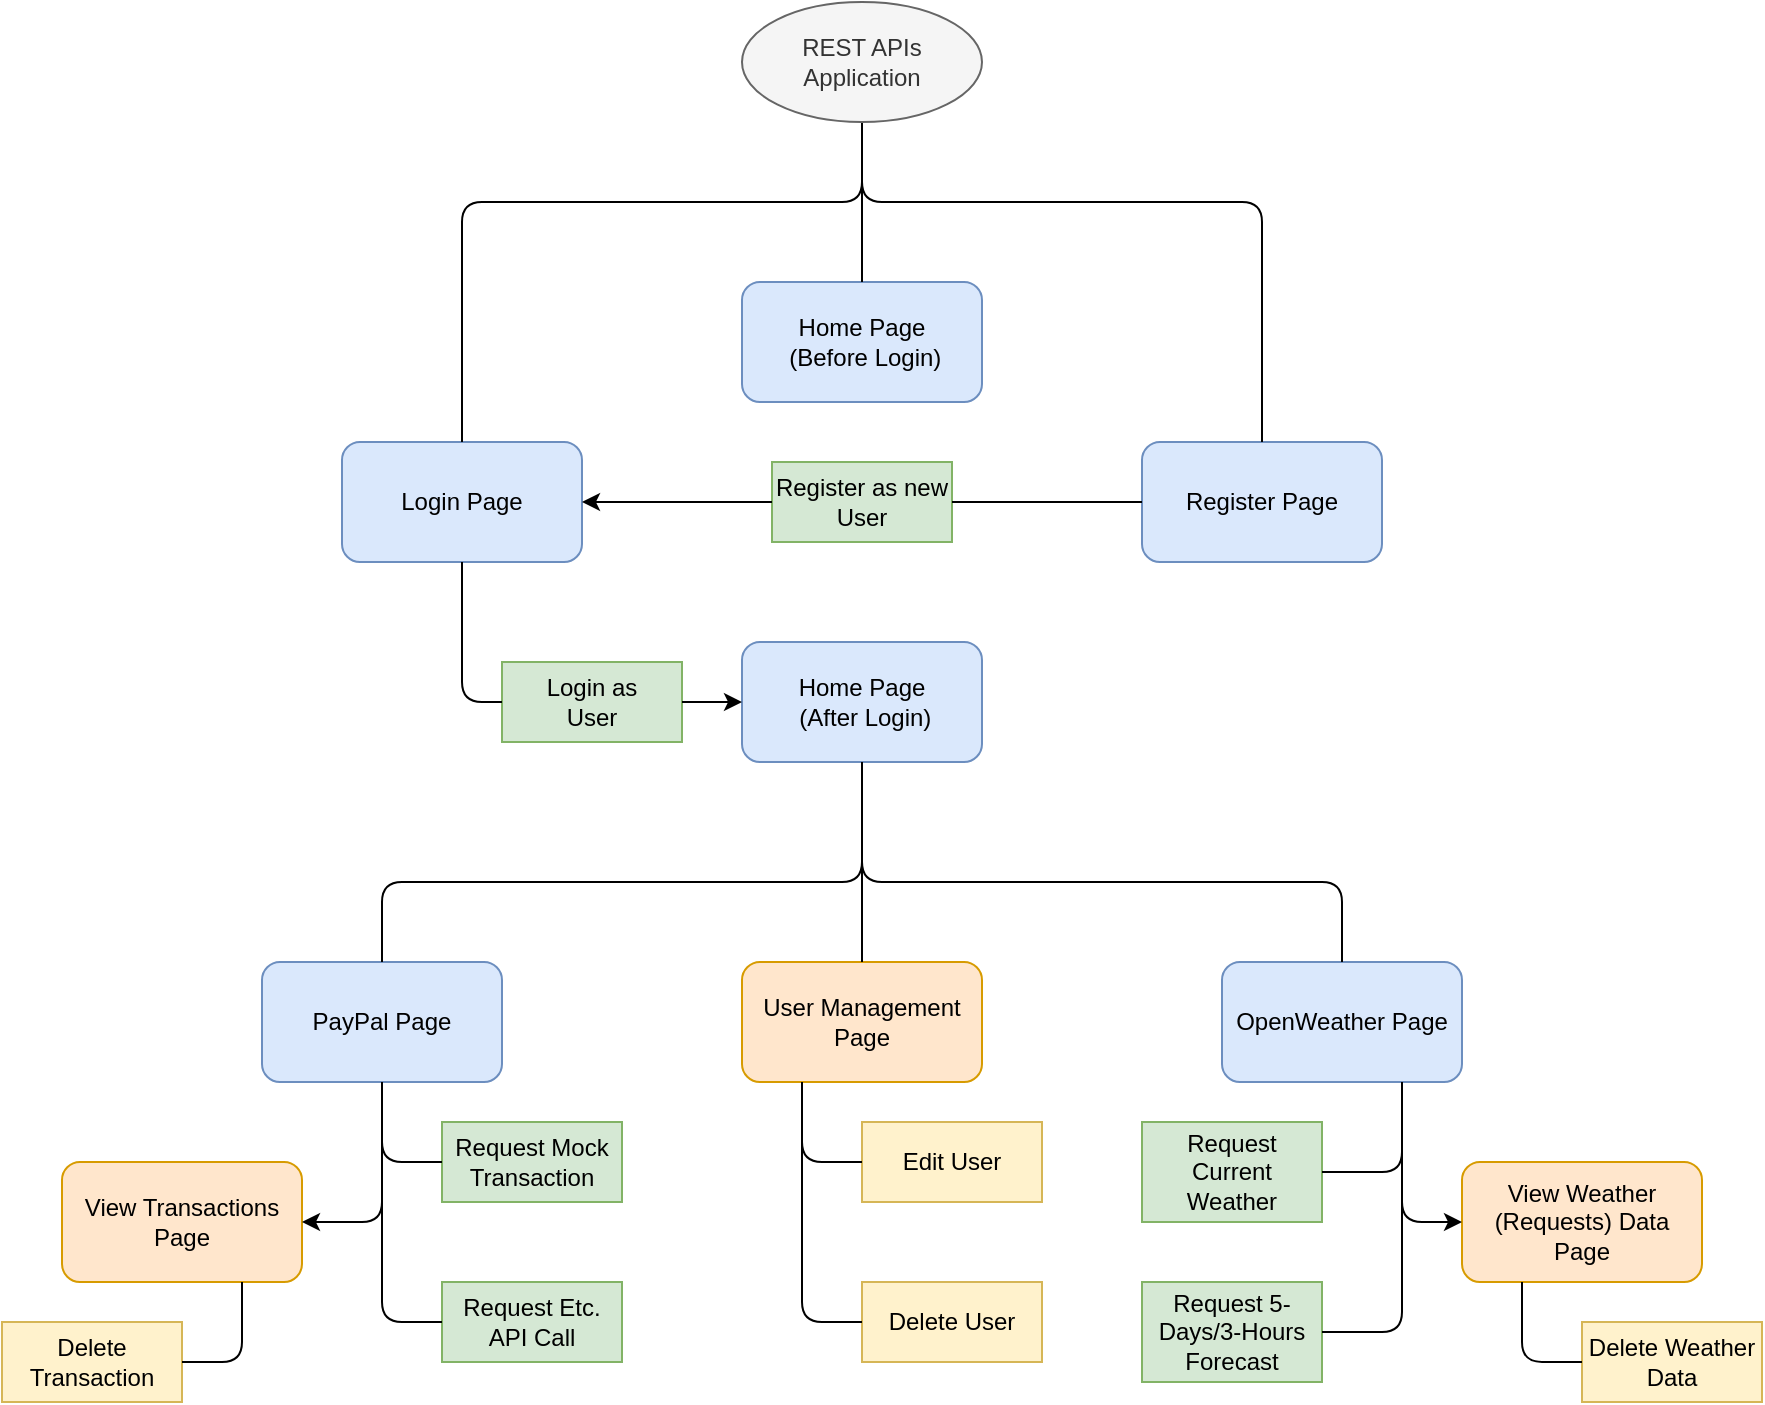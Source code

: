 <mxfile version="12.7.9" type="device"><diagram id="soW70axFxKbsWkez_s-x" name="Page-1"><mxGraphModel dx="1622" dy="785" grid="1" gridSize="10" guides="1" tooltips="1" connect="1" arrows="1" fold="1" page="1" pageScale="1" pageWidth="850" pageHeight="1100" math="0" shadow="0"><root><mxCell id="0"/><mxCell id="1" parent="0"/><mxCell id="73lgIM4pKW5ClY71zcS9-2" value="&lt;div&gt;Home Page&lt;/div&gt;&amp;nbsp;(Before Login)" style="rounded=1;whiteSpace=wrap;html=1;fillColor=#dae8fc;strokeColor=#6c8ebf;" vertex="1" parent="1"><mxGeometry x="360" y="140" width="120" height="60" as="geometry"/></mxCell><mxCell id="73lgIM4pKW5ClY71zcS9-3" value="Login Page" style="rounded=1;whiteSpace=wrap;html=1;fillColor=#dae8fc;strokeColor=#6c8ebf;" vertex="1" parent="1"><mxGeometry x="160" y="220" width="120" height="60" as="geometry"/></mxCell><mxCell id="73lgIM4pKW5ClY71zcS9-4" value="Register Page" style="rounded=1;whiteSpace=wrap;html=1;fillColor=#dae8fc;strokeColor=#6c8ebf;" vertex="1" parent="1"><mxGeometry x="560" y="220" width="120" height="60" as="geometry"/></mxCell><mxCell id="73lgIM4pKW5ClY71zcS9-5" value="OpenWeather Page" style="rounded=1;whiteSpace=wrap;html=1;fillColor=#dae8fc;strokeColor=#6c8ebf;" vertex="1" parent="1"><mxGeometry x="600" y="480" width="120" height="60" as="geometry"/></mxCell><mxCell id="73lgIM4pKW5ClY71zcS9-6" value="PayPal Page" style="rounded=1;whiteSpace=wrap;html=1;fillColor=#dae8fc;strokeColor=#6c8ebf;" vertex="1" parent="1"><mxGeometry x="120" y="480" width="120" height="60" as="geometry"/></mxCell><mxCell id="73lgIM4pKW5ClY71zcS9-7" value="User Management Page" style="rounded=1;whiteSpace=wrap;html=1;fillColor=#ffe6cc;strokeColor=#d79b00;" vertex="1" parent="1"><mxGeometry x="360" y="480" width="120" height="60" as="geometry"/></mxCell><mxCell id="73lgIM4pKW5ClY71zcS9-8" value="" style="endArrow=none;html=1;exitX=0.5;exitY=1;exitDx=0;exitDy=0;entryX=0.5;entryY=0;entryDx=0;entryDy=0;" edge="1" parent="1" target="73lgIM4pKW5ClY71zcS9-3"><mxGeometry width="50" height="50" relative="1" as="geometry"><mxPoint x="420" y="60" as="sourcePoint"/><mxPoint x="530" y="70" as="targetPoint"/><Array as="points"><mxPoint x="420" y="100"/><mxPoint x="220" y="100"/></Array></mxGeometry></mxCell><mxCell id="73lgIM4pKW5ClY71zcS9-9" value="" style="endArrow=none;html=1;exitX=0.5;exitY=1;exitDx=0;exitDy=0;entryX=0.5;entryY=0;entryDx=0;entryDy=0;" edge="1" parent="1" target="73lgIM4pKW5ClY71zcS9-4"><mxGeometry width="50" height="50" relative="1" as="geometry"><mxPoint x="420" y="60" as="sourcePoint"/><mxPoint x="590" y="30" as="targetPoint"/><Array as="points"><mxPoint x="420" y="100"/><mxPoint x="620" y="100"/></Array></mxGeometry></mxCell><mxCell id="73lgIM4pKW5ClY71zcS9-12" value="" style="endArrow=none;html=1;exitX=0.5;exitY=1;exitDx=0;exitDy=0;entryX=0.5;entryY=0;entryDx=0;entryDy=0;" edge="1" parent="1" target="73lgIM4pKW5ClY71zcS9-2"><mxGeometry width="50" height="50" relative="1" as="geometry"><mxPoint x="420" y="60" as="sourcePoint"/><mxPoint x="540" y="330" as="targetPoint"/><Array as="points"><mxPoint x="420" y="120"/></Array></mxGeometry></mxCell><mxCell id="73lgIM4pKW5ClY71zcS9-13" value="&lt;div&gt;Home Page&lt;/div&gt;&amp;nbsp;(After Login)" style="rounded=1;whiteSpace=wrap;html=1;fillColor=#dae8fc;strokeColor=#6c8ebf;" vertex="1" parent="1"><mxGeometry x="360" y="320" width="120" height="60" as="geometry"/></mxCell><mxCell id="73lgIM4pKW5ClY71zcS9-16" value="REST APIs Application" style="ellipse;whiteSpace=wrap;html=1;fillColor=#f5f5f5;strokeColor=#666666;fontColor=#333333;" vertex="1" parent="1"><mxGeometry x="360" width="120" height="60" as="geometry"/></mxCell><mxCell id="73lgIM4pKW5ClY71zcS9-17" value="&lt;div&gt;Login as&lt;/div&gt;&lt;div&gt;User&lt;/div&gt;" style="rounded=0;whiteSpace=wrap;html=1;fillColor=#d5e8d4;strokeColor=#82b366;" vertex="1" parent="1"><mxGeometry x="240" y="330" width="90" height="40" as="geometry"/></mxCell><mxCell id="73lgIM4pKW5ClY71zcS9-18" value="" style="endArrow=none;html=1;exitX=0.5;exitY=1;exitDx=0;exitDy=0;entryX=0;entryY=0.5;entryDx=0;entryDy=0;" edge="1" parent="1" source="73lgIM4pKW5ClY71zcS9-3" target="73lgIM4pKW5ClY71zcS9-17"><mxGeometry width="50" height="50" relative="1" as="geometry"><mxPoint x="250" y="370" as="sourcePoint"/><mxPoint x="210" y="390" as="targetPoint"/><Array as="points"><mxPoint x="220" y="350"/></Array></mxGeometry></mxCell><mxCell id="73lgIM4pKW5ClY71zcS9-21" value="" style="endArrow=classic;html=1;exitX=1;exitY=0.5;exitDx=0;exitDy=0;entryX=0;entryY=0.5;entryDx=0;entryDy=0;" edge="1" parent="1" source="73lgIM4pKW5ClY71zcS9-17" target="73lgIM4pKW5ClY71zcS9-13"><mxGeometry width="50" height="50" relative="1" as="geometry"><mxPoint x="680" y="470" as="sourcePoint"/><mxPoint x="730" y="420" as="targetPoint"/></mxGeometry></mxCell><mxCell id="73lgIM4pKW5ClY71zcS9-22" value="Register as new User" style="rounded=0;whiteSpace=wrap;html=1;fillColor=#d5e8d4;strokeColor=#82b366;" vertex="1" parent="1"><mxGeometry x="375" y="230" width="90" height="40" as="geometry"/></mxCell><mxCell id="73lgIM4pKW5ClY71zcS9-23" value="" style="endArrow=classic;html=1;exitX=0;exitY=0.5;exitDx=0;exitDy=0;entryX=1;entryY=0.5;entryDx=0;entryDy=0;" edge="1" parent="1" source="73lgIM4pKW5ClY71zcS9-22" target="73lgIM4pKW5ClY71zcS9-3"><mxGeometry width="50" height="50" relative="1" as="geometry"><mxPoint x="320" y="300" as="sourcePoint"/><mxPoint x="370" y="250" as="targetPoint"/></mxGeometry></mxCell><mxCell id="73lgIM4pKW5ClY71zcS9-24" value="" style="endArrow=none;html=1;entryX=0;entryY=0.5;entryDx=0;entryDy=0;exitX=1;exitY=0.5;exitDx=0;exitDy=0;" edge="1" parent="1" source="73lgIM4pKW5ClY71zcS9-22" target="73lgIM4pKW5ClY71zcS9-4"><mxGeometry width="50" height="50" relative="1" as="geometry"><mxPoint x="590" y="370" as="sourcePoint"/><mxPoint x="640" y="320" as="targetPoint"/></mxGeometry></mxCell><mxCell id="73lgIM4pKW5ClY71zcS9-25" value="" style="endArrow=none;html=1;exitX=0.5;exitY=1;exitDx=0;exitDy=0;entryX=0.5;entryY=0;entryDx=0;entryDy=0;" edge="1" parent="1" source="73lgIM4pKW5ClY71zcS9-13" target="73lgIM4pKW5ClY71zcS9-7"><mxGeometry width="50" height="50" relative="1" as="geometry"><mxPoint x="610" y="450" as="sourcePoint"/><mxPoint x="660" y="400" as="targetPoint"/></mxGeometry></mxCell><mxCell id="73lgIM4pKW5ClY71zcS9-27" value="" style="endArrow=none;html=1;exitX=0.5;exitY=1;exitDx=0;exitDy=0;entryX=0.5;entryY=0;entryDx=0;entryDy=0;" edge="1" parent="1" source="73lgIM4pKW5ClY71zcS9-13" target="73lgIM4pKW5ClY71zcS9-5"><mxGeometry width="50" height="50" relative="1" as="geometry"><mxPoint x="520" y="450" as="sourcePoint"/><mxPoint x="570" y="400" as="targetPoint"/><Array as="points"><mxPoint x="420" y="440"/><mxPoint x="660" y="440"/></Array></mxGeometry></mxCell><mxCell id="73lgIM4pKW5ClY71zcS9-28" value="" style="endArrow=none;html=1;exitX=0.5;exitY=0;exitDx=0;exitDy=0;entryX=0.5;entryY=1;entryDx=0;entryDy=0;" edge="1" parent="1" source="73lgIM4pKW5ClY71zcS9-6" target="73lgIM4pKW5ClY71zcS9-13"><mxGeometry width="50" height="50" relative="1" as="geometry"><mxPoint x="570" y="400" as="sourcePoint"/><mxPoint x="620" y="350" as="targetPoint"/><Array as="points"><mxPoint x="180" y="440"/><mxPoint x="420" y="440"/></Array></mxGeometry></mxCell><mxCell id="73lgIM4pKW5ClY71zcS9-29" value="Edit User" style="rounded=0;whiteSpace=wrap;html=1;fillColor=#fff2cc;strokeColor=#d6b656;" vertex="1" parent="1"><mxGeometry x="420" y="560" width="90" height="40" as="geometry"/></mxCell><mxCell id="73lgIM4pKW5ClY71zcS9-30" value="Delete User" style="rounded=0;whiteSpace=wrap;html=1;fillColor=#fff2cc;strokeColor=#d6b656;" vertex="1" parent="1"><mxGeometry x="420" y="640" width="90" height="40" as="geometry"/></mxCell><mxCell id="73lgIM4pKW5ClY71zcS9-33" value="" style="endArrow=none;html=1;exitX=0.25;exitY=1;exitDx=0;exitDy=0;entryX=0;entryY=0.5;entryDx=0;entryDy=0;" edge="1" parent="1" source="73lgIM4pKW5ClY71zcS9-7" target="73lgIM4pKW5ClY71zcS9-29"><mxGeometry width="50" height="50" relative="1" as="geometry"><mxPoint x="310" y="620" as="sourcePoint"/><mxPoint x="360" y="570" as="targetPoint"/><Array as="points"><mxPoint x="390" y="580"/></Array></mxGeometry></mxCell><mxCell id="73lgIM4pKW5ClY71zcS9-34" value="" style="endArrow=none;html=1;exitX=0.25;exitY=1;exitDx=0;exitDy=0;entryX=0;entryY=0.5;entryDx=0;entryDy=0;" edge="1" parent="1" source="73lgIM4pKW5ClY71zcS9-7" target="73lgIM4pKW5ClY71zcS9-30"><mxGeometry width="50" height="50" relative="1" as="geometry"><mxPoint x="340" y="700" as="sourcePoint"/><mxPoint x="390" y="650" as="targetPoint"/><Array as="points"><mxPoint x="390" y="660"/></Array></mxGeometry></mxCell><mxCell id="73lgIM4pKW5ClY71zcS9-35" value="Request Mock Transaction" style="rounded=0;whiteSpace=wrap;html=1;fillColor=#d5e8d4;strokeColor=#82b366;" vertex="1" parent="1"><mxGeometry x="210" y="560" width="90" height="40" as="geometry"/></mxCell><mxCell id="73lgIM4pKW5ClY71zcS9-36" value="Request Etc. API Call" style="rounded=0;whiteSpace=wrap;html=1;fillColor=#d5e8d4;strokeColor=#82b366;" vertex="1" parent="1"><mxGeometry x="210" y="640" width="90" height="40" as="geometry"/></mxCell><mxCell id="73lgIM4pKW5ClY71zcS9-37" value="" style="endArrow=none;html=1;exitX=0.5;exitY=1;exitDx=0;exitDy=0;entryX=0;entryY=0.5;entryDx=0;entryDy=0;" edge="1" parent="1" source="73lgIM4pKW5ClY71zcS9-6" target="73lgIM4pKW5ClY71zcS9-35"><mxGeometry width="50" height="50" relative="1" as="geometry"><mxPoint x="60" y="600" as="sourcePoint"/><mxPoint x="110" y="550" as="targetPoint"/><Array as="points"><mxPoint x="180" y="580"/></Array></mxGeometry></mxCell><mxCell id="73lgIM4pKW5ClY71zcS9-38" value="" style="endArrow=none;html=1;exitX=0.5;exitY=1;exitDx=0;exitDy=0;entryX=0;entryY=0.5;entryDx=0;entryDy=0;" edge="1" parent="1" source="73lgIM4pKW5ClY71zcS9-6" target="73lgIM4pKW5ClY71zcS9-36"><mxGeometry width="50" height="50" relative="1" as="geometry"><mxPoint x="100" y="670" as="sourcePoint"/><mxPoint x="150" y="620" as="targetPoint"/><Array as="points"><mxPoint x="180" y="660"/></Array></mxGeometry></mxCell><mxCell id="73lgIM4pKW5ClY71zcS9-40" value="View Transactions Page" style="rounded=1;whiteSpace=wrap;html=1;fillColor=#ffe6cc;strokeColor=#d79b00;" vertex="1" parent="1"><mxGeometry x="20" y="580" width="120" height="60" as="geometry"/></mxCell><mxCell id="73lgIM4pKW5ClY71zcS9-42" value="" style="endArrow=classic;html=1;exitX=0.5;exitY=1;exitDx=0;exitDy=0;entryX=1;entryY=0.5;entryDx=0;entryDy=0;" edge="1" parent="1" source="73lgIM4pKW5ClY71zcS9-6" target="73lgIM4pKW5ClY71zcS9-40"><mxGeometry width="50" height="50" relative="1" as="geometry"><mxPoint x="100" y="740" as="sourcePoint"/><mxPoint x="150" y="690" as="targetPoint"/><Array as="points"><mxPoint x="180" y="610"/></Array></mxGeometry></mxCell><mxCell id="73lgIM4pKW5ClY71zcS9-43" value="Delete Transaction" style="rounded=0;whiteSpace=wrap;html=1;fillColor=#fff2cc;strokeColor=#d6b656;" vertex="1" parent="1"><mxGeometry x="-10" y="660" width="90" height="40" as="geometry"/></mxCell><mxCell id="73lgIM4pKW5ClY71zcS9-44" value="" style="endArrow=none;html=1;exitX=0.75;exitY=1;exitDx=0;exitDy=0;entryX=1;entryY=0.5;entryDx=0;entryDy=0;" edge="1" parent="1" source="73lgIM4pKW5ClY71zcS9-40" target="73lgIM4pKW5ClY71zcS9-43"><mxGeometry width="50" height="50" relative="1" as="geometry"><mxPoint x="110" y="800" as="sourcePoint"/><mxPoint x="160" y="750" as="targetPoint"/><Array as="points"><mxPoint x="110" y="680"/></Array></mxGeometry></mxCell><mxCell id="73lgIM4pKW5ClY71zcS9-45" value="Request Current Weather" style="rounded=0;whiteSpace=wrap;html=1;fillColor=#d5e8d4;strokeColor=#82b366;" vertex="1" parent="1"><mxGeometry x="560" y="560" width="90" height="50" as="geometry"/></mxCell><mxCell id="73lgIM4pKW5ClY71zcS9-46" value="&lt;div&gt;Request 5-Days/3-Hours&lt;/div&gt;&lt;div&gt;Forecast&lt;br&gt;&lt;/div&gt;" style="rounded=0;whiteSpace=wrap;html=1;fillColor=#d5e8d4;strokeColor=#82b366;" vertex="1" parent="1"><mxGeometry x="560" y="640" width="90" height="50" as="geometry"/></mxCell><mxCell id="73lgIM4pKW5ClY71zcS9-47" value="" style="endArrow=none;html=1;exitX=0.75;exitY=1;exitDx=0;exitDy=0;entryX=1;entryY=0.5;entryDx=0;entryDy=0;" edge="1" parent="1" source="73lgIM4pKW5ClY71zcS9-5" target="73lgIM4pKW5ClY71zcS9-45"><mxGeometry width="50" height="50" relative="1" as="geometry"><mxPoint x="720" y="660" as="sourcePoint"/><mxPoint x="770" y="610" as="targetPoint"/><Array as="points"><mxPoint x="690" y="585"/></Array></mxGeometry></mxCell><mxCell id="73lgIM4pKW5ClY71zcS9-48" value="" style="endArrow=none;html=1;exitX=0.75;exitY=1;exitDx=0;exitDy=0;entryX=1;entryY=0.5;entryDx=0;entryDy=0;" edge="1" parent="1" source="73lgIM4pKW5ClY71zcS9-5" target="73lgIM4pKW5ClY71zcS9-46"><mxGeometry width="50" height="50" relative="1" as="geometry"><mxPoint x="770" y="650" as="sourcePoint"/><mxPoint x="820" y="600" as="targetPoint"/><Array as="points"><mxPoint x="690" y="665"/></Array></mxGeometry></mxCell><mxCell id="73lgIM4pKW5ClY71zcS9-49" value="View Weather (Requests) Data Page" style="rounded=1;whiteSpace=wrap;html=1;fillColor=#ffe6cc;strokeColor=#d79b00;" vertex="1" parent="1"><mxGeometry x="720" y="580" width="120" height="60" as="geometry"/></mxCell><mxCell id="73lgIM4pKW5ClY71zcS9-50" value="" style="endArrow=classic;html=1;exitX=0.75;exitY=1;exitDx=0;exitDy=0;entryX=0;entryY=0.5;entryDx=0;entryDy=0;" edge="1" parent="1" source="73lgIM4pKW5ClY71zcS9-5" target="73lgIM4pKW5ClY71zcS9-49"><mxGeometry width="50" height="50" relative="1" as="geometry"><mxPoint x="710" y="770" as="sourcePoint"/><mxPoint x="720" y="680" as="targetPoint"/><Array as="points"><mxPoint x="690" y="610"/></Array></mxGeometry></mxCell><mxCell id="73lgIM4pKW5ClY71zcS9-51" value="Delete Weather Data" style="rounded=0;whiteSpace=wrap;html=1;fillColor=#fff2cc;strokeColor=#d6b656;" vertex="1" parent="1"><mxGeometry x="780" y="660" width="90" height="40" as="geometry"/></mxCell><mxCell id="73lgIM4pKW5ClY71zcS9-53" value="" style="endArrow=none;html=1;exitX=0.25;exitY=1;exitDx=0;exitDy=0;entryX=0;entryY=0.5;entryDx=0;entryDy=0;" edge="1" parent="1" source="73lgIM4pKW5ClY71zcS9-49" target="73lgIM4pKW5ClY71zcS9-51"><mxGeometry width="50" height="50" relative="1" as="geometry"><mxPoint x="730" y="720" as="sourcePoint"/><mxPoint x="780" y="670" as="targetPoint"/><Array as="points"><mxPoint x="750" y="680"/></Array></mxGeometry></mxCell></root></mxGraphModel></diagram></mxfile>